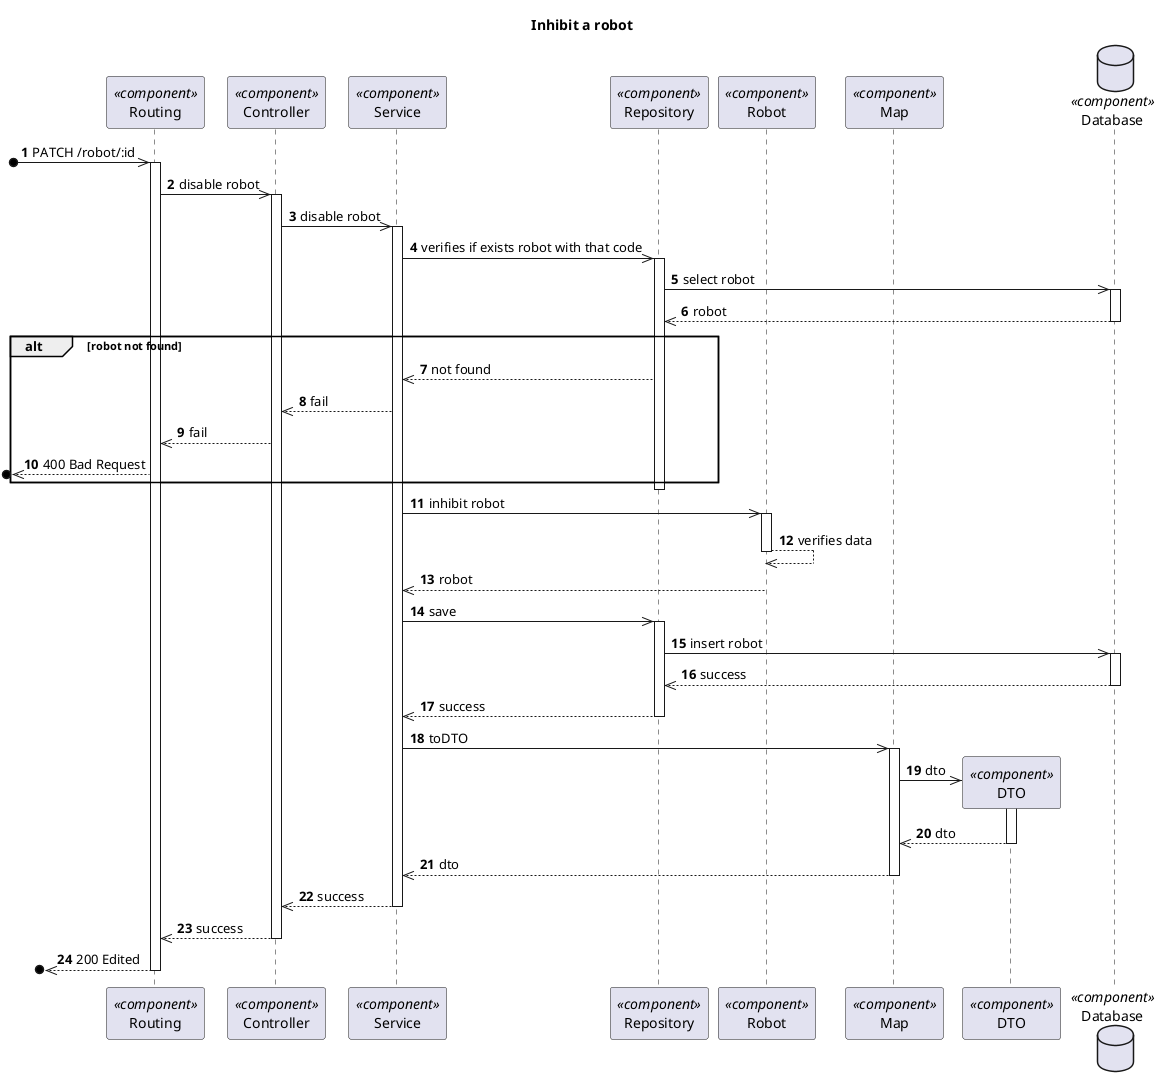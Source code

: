 @startuml Process View - Level 3

autonumber
skinparam packageStyle rect

title Inhibit a robot

participant "Routing" as routing <<component>>
participant "Controller" as controller <<component>>
participant "Service" as service <<component>>
participant "Repository" as robotrepo <<component>>
participant "Robot" as robot <<component>>
participant "Map" as map <<component>>
participant "DTO" as dto <<component>>
database "Database" as db <<component>>

?o->> routing : PATCH /robot/:id
activate routing
routing ->> controller : disable robot

activate controller
controller ->> service : disable robot

activate service
service ->> robotrepo : verifies if exists robot with that code

activate robotrepo
robotrepo ->> db : select robot
activate db
db -->> robotrepo : robot
deactivate db
alt robot not found
    robotrepo -->> service :  not found

    service -->> controller : fail
    controller -->> routing : fail
    ?o<<-- routing : 400 Bad Request
end alt

deactivate robotrepo

service ->> robot : inhibit robot
activate robot

robot -->> robot: verifies data

deactivate robot
robot --->> service: robot





service ->> robotrepo : save
activate robotrepo

robotrepo ->> db : insert robot

activate db
db -->> robotrepo : success

deactivate db
robotrepo -->> service : success
deactivate robotrepo

service ->> map: toDTO
activate map
map ->> dto**: dto
activate dto
dto -->> map: dto
deactivate dto
map-->> service: dto
deactivate map


deactivate robotrepo

service -->> controller : success
deactivate service

controller -->> routing : success
deactivate controller

?o<<-- routing : 200 Edited
deactivate routing

@enduml
